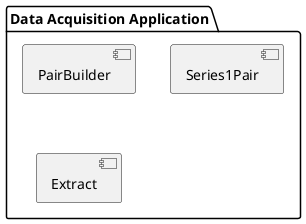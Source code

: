 @startuml

package "Data Acquisition Application" {
  [PairBuilder]
  [Series1Pair]
  [Extract]
}

@enduml
